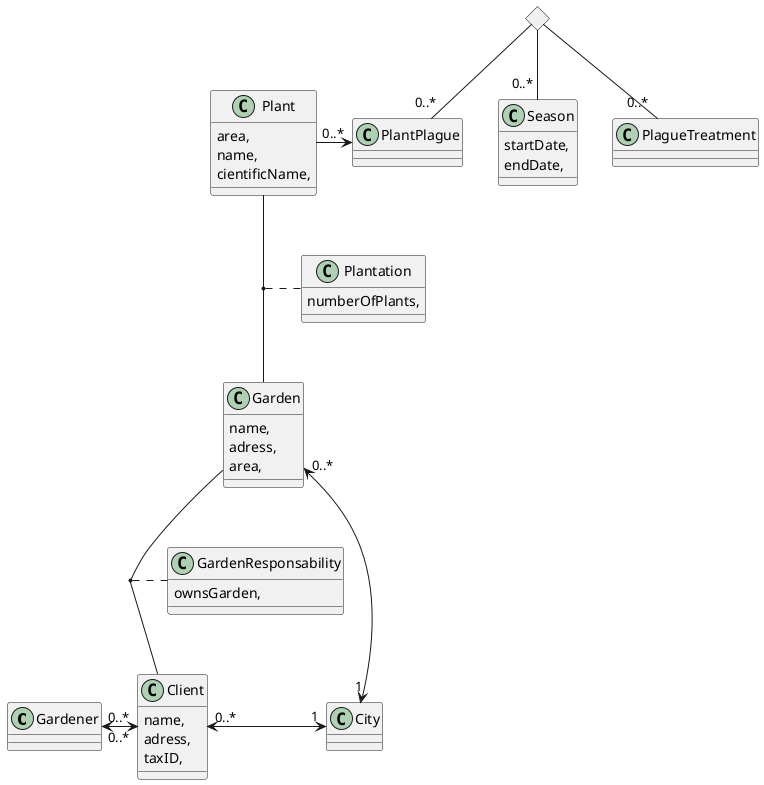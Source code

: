 @startuml garden

class Gardener {

}

class Client {
    name,
    adress,
    taxID,
}

class City {

}

class Garden {
    name,
    adress,
    area,
}

class GardenResponsability {
    ownsGarden,
}

class Plant {
    area,
    name,
    cientificName,
}

class Plantation {
    numberOfPlants,
}

class PlantPlague {

}

class Season {
    startDate,
    endDate,
}

class PlagueTreatment {

}

<> diamond
diamond -- "0..*" PlagueTreatment
diamond -- "0..*" PlantPlague
diamond -- "0..* " Season

Plant -> "0..*" PlantPlague
Gardener "0..*" <-> "0..*" Client
(Garden, Client) . GardenResponsability
(Plant, Garden) . Plantation
Garden "0..*" <-> "1" City
Client "0..*" <-> "1" City

@enduml